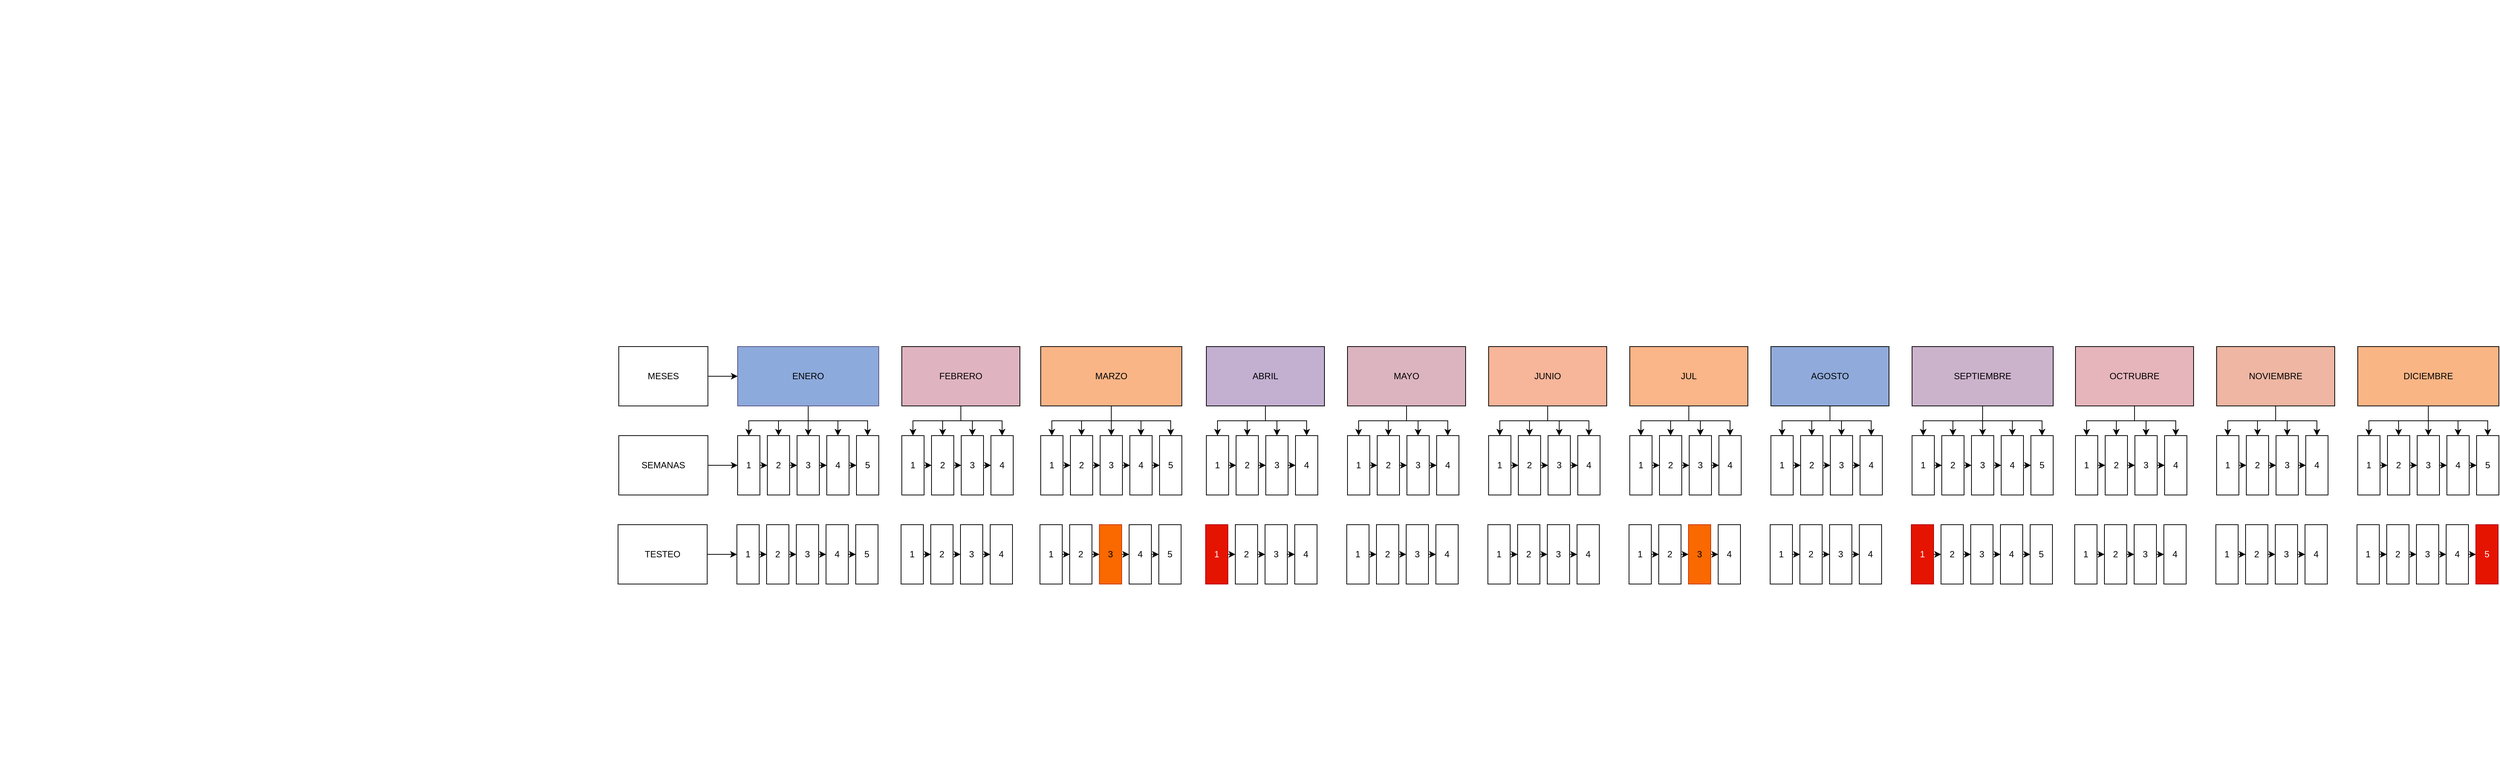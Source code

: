 <mxfile version="16.6.7" type="github">
  <diagram id="v5hP3LnzkyjKXNR7ILOM" name="Page-1">
    <mxGraphModel dx="3303" dy="2689" grid="1" gridSize="1" guides="1" tooltips="1" connect="1" arrows="1" fold="1" page="1" pageScale="1" pageWidth="827" pageHeight="1169" math="0" shadow="0">
      <root>
        <mxCell id="0" />
        <mxCell id="1" parent="0" />
        <mxCell id="fFUsiUg8K44ykZOcUOI2-35" style="edgeStyle=orthogonalEdgeStyle;rounded=0;orthogonalLoop=1;jettySize=auto;html=1;" edge="1" parent="1" source="fFUsiUg8K44ykZOcUOI2-7" target="fFUsiUg8K44ykZOcUOI2-24">
          <mxGeometry relative="1" as="geometry" />
        </mxCell>
        <mxCell id="fFUsiUg8K44ykZOcUOI2-36" style="edgeStyle=orthogonalEdgeStyle;rounded=0;orthogonalLoop=1;jettySize=auto;html=1;entryX=0.5;entryY=0;entryDx=0;entryDy=0;" edge="1" parent="1" source="fFUsiUg8K44ykZOcUOI2-7" target="fFUsiUg8K44ykZOcUOI2-26">
          <mxGeometry relative="1" as="geometry" />
        </mxCell>
        <mxCell id="fFUsiUg8K44ykZOcUOI2-37" style="edgeStyle=orthogonalEdgeStyle;rounded=0;orthogonalLoop=1;jettySize=auto;html=1;" edge="1" parent="1" source="fFUsiUg8K44ykZOcUOI2-7" target="fFUsiUg8K44ykZOcUOI2-28">
          <mxGeometry relative="1" as="geometry" />
        </mxCell>
        <mxCell id="fFUsiUg8K44ykZOcUOI2-38" style="edgeStyle=orthogonalEdgeStyle;rounded=0;orthogonalLoop=1;jettySize=auto;html=1;entryX=0.5;entryY=0;entryDx=0;entryDy=0;" edge="1" parent="1" source="fFUsiUg8K44ykZOcUOI2-7" target="fFUsiUg8K44ykZOcUOI2-30">
          <mxGeometry relative="1" as="geometry" />
        </mxCell>
        <mxCell id="fFUsiUg8K44ykZOcUOI2-39" style="edgeStyle=orthogonalEdgeStyle;rounded=0;orthogonalLoop=1;jettySize=auto;html=1;entryX=0.5;entryY=0;entryDx=0;entryDy=0;" edge="1" parent="1" source="fFUsiUg8K44ykZOcUOI2-7" target="fFUsiUg8K44ykZOcUOI2-32">
          <mxGeometry relative="1" as="geometry" />
        </mxCell>
        <mxCell id="fFUsiUg8K44ykZOcUOI2-7" value="ENERO" style="rounded=0;whiteSpace=wrap;html=1;fillColor=#8daadc;strokeColor=#56517e;" vertex="1" parent="1">
          <mxGeometry x="400" y="80" width="190" height="80" as="geometry" />
        </mxCell>
        <mxCell id="fFUsiUg8K44ykZOcUOI2-21" style="edgeStyle=orthogonalEdgeStyle;rounded=0;orthogonalLoop=1;jettySize=auto;html=1;" edge="1" parent="1" source="fFUsiUg8K44ykZOcUOI2-20" target="fFUsiUg8K44ykZOcUOI2-7">
          <mxGeometry relative="1" as="geometry" />
        </mxCell>
        <mxCell id="fFUsiUg8K44ykZOcUOI2-20" value="MESES" style="rounded=0;whiteSpace=wrap;html=1;" vertex="1" parent="1">
          <mxGeometry x="240" y="80" width="120" height="80" as="geometry" />
        </mxCell>
        <mxCell id="fFUsiUg8K44ykZOcUOI2-25" value="" style="edgeStyle=orthogonalEdgeStyle;rounded=0;orthogonalLoop=1;jettySize=auto;html=1;" edge="1" parent="1" source="fFUsiUg8K44ykZOcUOI2-22" target="fFUsiUg8K44ykZOcUOI2-24">
          <mxGeometry relative="1" as="geometry" />
        </mxCell>
        <mxCell id="fFUsiUg8K44ykZOcUOI2-22" value="SEMANAS&lt;br&gt;" style="rounded=0;whiteSpace=wrap;html=1;" vertex="1" parent="1">
          <mxGeometry x="240" y="200" width="120" height="80" as="geometry" />
        </mxCell>
        <mxCell id="fFUsiUg8K44ykZOcUOI2-27" value="" style="edgeStyle=orthogonalEdgeStyle;rounded=0;orthogonalLoop=1;jettySize=auto;html=1;" edge="1" parent="1" source="fFUsiUg8K44ykZOcUOI2-24" target="fFUsiUg8K44ykZOcUOI2-26">
          <mxGeometry relative="1" as="geometry" />
        </mxCell>
        <mxCell id="fFUsiUg8K44ykZOcUOI2-24" value="1" style="rounded=0;whiteSpace=wrap;html=1;" vertex="1" parent="1">
          <mxGeometry x="400" y="200" width="30" height="80" as="geometry" />
        </mxCell>
        <mxCell id="fFUsiUg8K44ykZOcUOI2-29" value="" style="edgeStyle=orthogonalEdgeStyle;rounded=0;orthogonalLoop=1;jettySize=auto;html=1;" edge="1" parent="1" source="fFUsiUg8K44ykZOcUOI2-26" target="fFUsiUg8K44ykZOcUOI2-28">
          <mxGeometry relative="1" as="geometry" />
        </mxCell>
        <mxCell id="fFUsiUg8K44ykZOcUOI2-26" value="2" style="rounded=0;whiteSpace=wrap;html=1;" vertex="1" parent="1">
          <mxGeometry x="440" y="200" width="30" height="80" as="geometry" />
        </mxCell>
        <mxCell id="fFUsiUg8K44ykZOcUOI2-31" value="" style="edgeStyle=orthogonalEdgeStyle;rounded=0;orthogonalLoop=1;jettySize=auto;html=1;" edge="1" parent="1" source="fFUsiUg8K44ykZOcUOI2-28" target="fFUsiUg8K44ykZOcUOI2-30">
          <mxGeometry relative="1" as="geometry" />
        </mxCell>
        <mxCell id="fFUsiUg8K44ykZOcUOI2-28" value="3" style="rounded=0;whiteSpace=wrap;html=1;" vertex="1" parent="1">
          <mxGeometry x="480" y="200" width="30" height="80" as="geometry" />
        </mxCell>
        <mxCell id="fFUsiUg8K44ykZOcUOI2-33" value="" style="edgeStyle=orthogonalEdgeStyle;rounded=0;orthogonalLoop=1;jettySize=auto;html=1;" edge="1" parent="1" source="fFUsiUg8K44ykZOcUOI2-30" target="fFUsiUg8K44ykZOcUOI2-32">
          <mxGeometry relative="1" as="geometry" />
        </mxCell>
        <mxCell id="fFUsiUg8K44ykZOcUOI2-30" value="4" style="rounded=0;whiteSpace=wrap;html=1;" vertex="1" parent="1">
          <mxGeometry x="520" y="200" width="30" height="80" as="geometry" />
        </mxCell>
        <mxCell id="fFUsiUg8K44ykZOcUOI2-32" value="5" style="rounded=0;whiteSpace=wrap;html=1;" vertex="1" parent="1">
          <mxGeometry x="560" y="200" width="30" height="80" as="geometry" />
        </mxCell>
        <mxCell id="fFUsiUg8K44ykZOcUOI2-51" value="" style="edgeStyle=orthogonalEdgeStyle;rounded=0;orthogonalLoop=1;jettySize=auto;html=1;" edge="1" parent="1" source="fFUsiUg8K44ykZOcUOI2-52" target="fFUsiUg8K44ykZOcUOI2-54">
          <mxGeometry relative="1" as="geometry" />
        </mxCell>
        <mxCell id="fFUsiUg8K44ykZOcUOI2-52" value="TESTEO" style="rounded=0;whiteSpace=wrap;html=1;" vertex="1" parent="1">
          <mxGeometry x="239" y="320" width="120" height="80" as="geometry" />
        </mxCell>
        <mxCell id="fFUsiUg8K44ykZOcUOI2-53" value="" style="edgeStyle=orthogonalEdgeStyle;rounded=0;orthogonalLoop=1;jettySize=auto;html=1;" edge="1" parent="1" source="fFUsiUg8K44ykZOcUOI2-54" target="fFUsiUg8K44ykZOcUOI2-56">
          <mxGeometry relative="1" as="geometry" />
        </mxCell>
        <mxCell id="fFUsiUg8K44ykZOcUOI2-54" value="1" style="rounded=0;whiteSpace=wrap;html=1;" vertex="1" parent="1">
          <mxGeometry x="399" y="320" width="30" height="80" as="geometry" />
        </mxCell>
        <mxCell id="fFUsiUg8K44ykZOcUOI2-55" value="" style="edgeStyle=orthogonalEdgeStyle;rounded=0;orthogonalLoop=1;jettySize=auto;html=1;" edge="1" parent="1" source="fFUsiUg8K44ykZOcUOI2-56" target="fFUsiUg8K44ykZOcUOI2-58">
          <mxGeometry relative="1" as="geometry" />
        </mxCell>
        <mxCell id="fFUsiUg8K44ykZOcUOI2-56" value="2" style="rounded=0;whiteSpace=wrap;html=1;" vertex="1" parent="1">
          <mxGeometry x="439" y="320" width="30" height="80" as="geometry" />
        </mxCell>
        <mxCell id="fFUsiUg8K44ykZOcUOI2-57" value="" style="edgeStyle=orthogonalEdgeStyle;rounded=0;orthogonalLoop=1;jettySize=auto;html=1;" edge="1" parent="1" source="fFUsiUg8K44ykZOcUOI2-58" target="fFUsiUg8K44ykZOcUOI2-60">
          <mxGeometry relative="1" as="geometry" />
        </mxCell>
        <mxCell id="fFUsiUg8K44ykZOcUOI2-58" value="3" style="rounded=0;whiteSpace=wrap;html=1;" vertex="1" parent="1">
          <mxGeometry x="479" y="320" width="30" height="80" as="geometry" />
        </mxCell>
        <mxCell id="fFUsiUg8K44ykZOcUOI2-59" value="" style="edgeStyle=orthogonalEdgeStyle;rounded=0;orthogonalLoop=1;jettySize=auto;html=1;" edge="1" parent="1" source="fFUsiUg8K44ykZOcUOI2-60" target="fFUsiUg8K44ykZOcUOI2-61">
          <mxGeometry relative="1" as="geometry" />
        </mxCell>
        <mxCell id="fFUsiUg8K44ykZOcUOI2-60" value="4" style="rounded=0;whiteSpace=wrap;html=1;" vertex="1" parent="1">
          <mxGeometry x="519" y="320" width="30" height="80" as="geometry" />
        </mxCell>
        <mxCell id="fFUsiUg8K44ykZOcUOI2-61" value="5" style="rounded=0;whiteSpace=wrap;html=1;" vertex="1" parent="1">
          <mxGeometry x="559" y="320" width="30" height="80" as="geometry" />
        </mxCell>
        <mxCell id="fFUsiUg8K44ykZOcUOI2-68" style="edgeStyle=orthogonalEdgeStyle;rounded=0;orthogonalLoop=1;jettySize=auto;html=1;" edge="1" parent="1" source="fFUsiUg8K44ykZOcUOI2-73" target="fFUsiUg8K44ykZOcUOI2-75">
          <mxGeometry relative="1" as="geometry" />
        </mxCell>
        <mxCell id="fFUsiUg8K44ykZOcUOI2-69" style="edgeStyle=orthogonalEdgeStyle;rounded=0;orthogonalLoop=1;jettySize=auto;html=1;entryX=0.5;entryY=0;entryDx=0;entryDy=0;" edge="1" parent="1" source="fFUsiUg8K44ykZOcUOI2-73" target="fFUsiUg8K44ykZOcUOI2-77">
          <mxGeometry relative="1" as="geometry" />
        </mxCell>
        <mxCell id="fFUsiUg8K44ykZOcUOI2-70" style="edgeStyle=orthogonalEdgeStyle;rounded=0;orthogonalLoop=1;jettySize=auto;html=1;" edge="1" parent="1" source="fFUsiUg8K44ykZOcUOI2-73" target="fFUsiUg8K44ykZOcUOI2-79">
          <mxGeometry relative="1" as="geometry" />
        </mxCell>
        <mxCell id="fFUsiUg8K44ykZOcUOI2-71" style="edgeStyle=orthogonalEdgeStyle;rounded=0;orthogonalLoop=1;jettySize=auto;html=1;entryX=0.5;entryY=0;entryDx=0;entryDy=0;" edge="1" parent="1" source="fFUsiUg8K44ykZOcUOI2-73" target="fFUsiUg8K44ykZOcUOI2-81">
          <mxGeometry relative="1" as="geometry" />
        </mxCell>
        <mxCell id="fFUsiUg8K44ykZOcUOI2-73" value="FEBRERO&lt;br&gt;" style="rounded=0;whiteSpace=wrap;html=1;fillColor=#dfb3c0;" vertex="1" parent="1">
          <mxGeometry x="621" y="80" width="159" height="80" as="geometry" />
        </mxCell>
        <mxCell id="fFUsiUg8K44ykZOcUOI2-74" value="" style="edgeStyle=orthogonalEdgeStyle;rounded=0;orthogonalLoop=1;jettySize=auto;html=1;" edge="1" parent="1" source="fFUsiUg8K44ykZOcUOI2-75" target="fFUsiUg8K44ykZOcUOI2-77">
          <mxGeometry relative="1" as="geometry" />
        </mxCell>
        <mxCell id="fFUsiUg8K44ykZOcUOI2-75" value="1" style="rounded=0;whiteSpace=wrap;html=1;" vertex="1" parent="1">
          <mxGeometry x="621" y="200" width="30" height="80" as="geometry" />
        </mxCell>
        <mxCell id="fFUsiUg8K44ykZOcUOI2-76" value="" style="edgeStyle=orthogonalEdgeStyle;rounded=0;orthogonalLoop=1;jettySize=auto;html=1;" edge="1" parent="1" source="fFUsiUg8K44ykZOcUOI2-77" target="fFUsiUg8K44ykZOcUOI2-79">
          <mxGeometry relative="1" as="geometry" />
        </mxCell>
        <mxCell id="fFUsiUg8K44ykZOcUOI2-77" value="2" style="rounded=0;whiteSpace=wrap;html=1;" vertex="1" parent="1">
          <mxGeometry x="661" y="200" width="30" height="80" as="geometry" />
        </mxCell>
        <mxCell id="fFUsiUg8K44ykZOcUOI2-78" value="" style="edgeStyle=orthogonalEdgeStyle;rounded=0;orthogonalLoop=1;jettySize=auto;html=1;" edge="1" parent="1" source="fFUsiUg8K44ykZOcUOI2-79" target="fFUsiUg8K44ykZOcUOI2-81">
          <mxGeometry relative="1" as="geometry" />
        </mxCell>
        <mxCell id="fFUsiUg8K44ykZOcUOI2-79" value="3" style="rounded=0;whiteSpace=wrap;html=1;" vertex="1" parent="1">
          <mxGeometry x="701" y="200" width="30" height="80" as="geometry" />
        </mxCell>
        <mxCell id="fFUsiUg8K44ykZOcUOI2-81" value="4" style="rounded=0;whiteSpace=wrap;html=1;" vertex="1" parent="1">
          <mxGeometry x="741" y="200" width="30" height="80" as="geometry" />
        </mxCell>
        <mxCell id="fFUsiUg8K44ykZOcUOI2-83" value="" style="edgeStyle=orthogonalEdgeStyle;rounded=0;orthogonalLoop=1;jettySize=auto;html=1;" edge="1" parent="1" source="fFUsiUg8K44ykZOcUOI2-84" target="fFUsiUg8K44ykZOcUOI2-86">
          <mxGeometry relative="1" as="geometry" />
        </mxCell>
        <mxCell id="fFUsiUg8K44ykZOcUOI2-84" value="1" style="rounded=0;whiteSpace=wrap;html=1;" vertex="1" parent="1">
          <mxGeometry x="620" y="320" width="30" height="80" as="geometry" />
        </mxCell>
        <mxCell id="fFUsiUg8K44ykZOcUOI2-85" value="" style="edgeStyle=orthogonalEdgeStyle;rounded=0;orthogonalLoop=1;jettySize=auto;html=1;" edge="1" parent="1" source="fFUsiUg8K44ykZOcUOI2-86" target="fFUsiUg8K44ykZOcUOI2-88">
          <mxGeometry relative="1" as="geometry" />
        </mxCell>
        <mxCell id="fFUsiUg8K44ykZOcUOI2-86" value="2" style="rounded=0;whiteSpace=wrap;html=1;" vertex="1" parent="1">
          <mxGeometry x="660" y="320" width="30" height="80" as="geometry" />
        </mxCell>
        <mxCell id="fFUsiUg8K44ykZOcUOI2-87" value="" style="edgeStyle=orthogonalEdgeStyle;rounded=0;orthogonalLoop=1;jettySize=auto;html=1;" edge="1" parent="1" source="fFUsiUg8K44ykZOcUOI2-88" target="fFUsiUg8K44ykZOcUOI2-90">
          <mxGeometry relative="1" as="geometry" />
        </mxCell>
        <mxCell id="fFUsiUg8K44ykZOcUOI2-88" value="3" style="rounded=0;whiteSpace=wrap;html=1;" vertex="1" parent="1">
          <mxGeometry x="700" y="320" width="30" height="80" as="geometry" />
        </mxCell>
        <mxCell id="fFUsiUg8K44ykZOcUOI2-90" value="4" style="rounded=0;whiteSpace=wrap;html=1;" vertex="1" parent="1">
          <mxGeometry x="740" y="320" width="30" height="80" as="geometry" />
        </mxCell>
        <mxCell id="fFUsiUg8K44ykZOcUOI2-113" style="edgeStyle=orthogonalEdgeStyle;rounded=0;orthogonalLoop=1;jettySize=auto;html=1;" edge="1" parent="1" source="fFUsiUg8K44ykZOcUOI2-118" target="fFUsiUg8K44ykZOcUOI2-120">
          <mxGeometry relative="1" as="geometry" />
        </mxCell>
        <mxCell id="fFUsiUg8K44ykZOcUOI2-114" style="edgeStyle=orthogonalEdgeStyle;rounded=0;orthogonalLoop=1;jettySize=auto;html=1;entryX=0.5;entryY=0;entryDx=0;entryDy=0;" edge="1" parent="1" source="fFUsiUg8K44ykZOcUOI2-118" target="fFUsiUg8K44ykZOcUOI2-122">
          <mxGeometry relative="1" as="geometry" />
        </mxCell>
        <mxCell id="fFUsiUg8K44ykZOcUOI2-115" style="edgeStyle=orthogonalEdgeStyle;rounded=0;orthogonalLoop=1;jettySize=auto;html=1;" edge="1" parent="1" source="fFUsiUg8K44ykZOcUOI2-118" target="fFUsiUg8K44ykZOcUOI2-124">
          <mxGeometry relative="1" as="geometry" />
        </mxCell>
        <mxCell id="fFUsiUg8K44ykZOcUOI2-116" style="edgeStyle=orthogonalEdgeStyle;rounded=0;orthogonalLoop=1;jettySize=auto;html=1;entryX=0.5;entryY=0;entryDx=0;entryDy=0;" edge="1" parent="1" source="fFUsiUg8K44ykZOcUOI2-118" target="fFUsiUg8K44ykZOcUOI2-126">
          <mxGeometry relative="1" as="geometry" />
        </mxCell>
        <mxCell id="fFUsiUg8K44ykZOcUOI2-117" style="edgeStyle=orthogonalEdgeStyle;rounded=0;orthogonalLoop=1;jettySize=auto;html=1;entryX=0.5;entryY=0;entryDx=0;entryDy=0;" edge="1" parent="1" source="fFUsiUg8K44ykZOcUOI2-118" target="fFUsiUg8K44ykZOcUOI2-127">
          <mxGeometry relative="1" as="geometry" />
        </mxCell>
        <mxCell id="fFUsiUg8K44ykZOcUOI2-118" value="MARZO" style="rounded=0;whiteSpace=wrap;html=1;fillColor=#fab587;" vertex="1" parent="1">
          <mxGeometry x="808" y="80" width="190" height="80" as="geometry" />
        </mxCell>
        <mxCell id="fFUsiUg8K44ykZOcUOI2-119" value="" style="edgeStyle=orthogonalEdgeStyle;rounded=0;orthogonalLoop=1;jettySize=auto;html=1;" edge="1" parent="1" source="fFUsiUg8K44ykZOcUOI2-120" target="fFUsiUg8K44ykZOcUOI2-122">
          <mxGeometry relative="1" as="geometry" />
        </mxCell>
        <mxCell id="fFUsiUg8K44ykZOcUOI2-120" value="1" style="rounded=0;whiteSpace=wrap;html=1;" vertex="1" parent="1">
          <mxGeometry x="808" y="200" width="30" height="80" as="geometry" />
        </mxCell>
        <mxCell id="fFUsiUg8K44ykZOcUOI2-121" value="" style="edgeStyle=orthogonalEdgeStyle;rounded=0;orthogonalLoop=1;jettySize=auto;html=1;" edge="1" parent="1" source="fFUsiUg8K44ykZOcUOI2-122" target="fFUsiUg8K44ykZOcUOI2-124">
          <mxGeometry relative="1" as="geometry" />
        </mxCell>
        <mxCell id="fFUsiUg8K44ykZOcUOI2-122" value="2" style="rounded=0;whiteSpace=wrap;html=1;" vertex="1" parent="1">
          <mxGeometry x="848" y="200" width="30" height="80" as="geometry" />
        </mxCell>
        <mxCell id="fFUsiUg8K44ykZOcUOI2-123" value="" style="edgeStyle=orthogonalEdgeStyle;rounded=0;orthogonalLoop=1;jettySize=auto;html=1;" edge="1" parent="1" source="fFUsiUg8K44ykZOcUOI2-124" target="fFUsiUg8K44ykZOcUOI2-126">
          <mxGeometry relative="1" as="geometry" />
        </mxCell>
        <mxCell id="fFUsiUg8K44ykZOcUOI2-124" value="3" style="rounded=0;whiteSpace=wrap;html=1;" vertex="1" parent="1">
          <mxGeometry x="888" y="200" width="30" height="80" as="geometry" />
        </mxCell>
        <mxCell id="fFUsiUg8K44ykZOcUOI2-125" value="" style="edgeStyle=orthogonalEdgeStyle;rounded=0;orthogonalLoop=1;jettySize=auto;html=1;" edge="1" parent="1" source="fFUsiUg8K44ykZOcUOI2-126" target="fFUsiUg8K44ykZOcUOI2-127">
          <mxGeometry relative="1" as="geometry" />
        </mxCell>
        <mxCell id="fFUsiUg8K44ykZOcUOI2-126" value="4" style="rounded=0;whiteSpace=wrap;html=1;" vertex="1" parent="1">
          <mxGeometry x="928" y="200" width="30" height="80" as="geometry" />
        </mxCell>
        <mxCell id="fFUsiUg8K44ykZOcUOI2-127" value="5" style="rounded=0;whiteSpace=wrap;html=1;" vertex="1" parent="1">
          <mxGeometry x="968" y="200" width="30" height="80" as="geometry" />
        </mxCell>
        <mxCell id="fFUsiUg8K44ykZOcUOI2-128" value="" style="edgeStyle=orthogonalEdgeStyle;rounded=0;orthogonalLoop=1;jettySize=auto;html=1;" edge="1" parent="1" source="fFUsiUg8K44ykZOcUOI2-129" target="fFUsiUg8K44ykZOcUOI2-131">
          <mxGeometry relative="1" as="geometry" />
        </mxCell>
        <mxCell id="fFUsiUg8K44ykZOcUOI2-129" value="1" style="rounded=0;whiteSpace=wrap;html=1;" vertex="1" parent="1">
          <mxGeometry x="807" y="320" width="30" height="80" as="geometry" />
        </mxCell>
        <mxCell id="fFUsiUg8K44ykZOcUOI2-130" value="" style="edgeStyle=orthogonalEdgeStyle;rounded=0;orthogonalLoop=1;jettySize=auto;html=1;" edge="1" parent="1" source="fFUsiUg8K44ykZOcUOI2-131" target="fFUsiUg8K44ykZOcUOI2-133">
          <mxGeometry relative="1" as="geometry" />
        </mxCell>
        <mxCell id="fFUsiUg8K44ykZOcUOI2-131" value="2" style="rounded=0;whiteSpace=wrap;html=1;" vertex="1" parent="1">
          <mxGeometry x="847" y="320" width="30" height="80" as="geometry" />
        </mxCell>
        <mxCell id="fFUsiUg8K44ykZOcUOI2-132" value="" style="edgeStyle=orthogonalEdgeStyle;rounded=0;orthogonalLoop=1;jettySize=auto;html=1;" edge="1" parent="1" source="fFUsiUg8K44ykZOcUOI2-133" target="fFUsiUg8K44ykZOcUOI2-135">
          <mxGeometry relative="1" as="geometry" />
        </mxCell>
        <mxCell id="fFUsiUg8K44ykZOcUOI2-133" value="3" style="rounded=0;whiteSpace=wrap;html=1;fillColor=#fa6800;strokeColor=#C73500;fontColor=#000000;" vertex="1" parent="1">
          <mxGeometry x="887" y="320" width="30" height="80" as="geometry" />
        </mxCell>
        <mxCell id="fFUsiUg8K44ykZOcUOI2-134" value="" style="edgeStyle=orthogonalEdgeStyle;rounded=0;orthogonalLoop=1;jettySize=auto;html=1;" edge="1" parent="1" source="fFUsiUg8K44ykZOcUOI2-135" target="fFUsiUg8K44ykZOcUOI2-136">
          <mxGeometry relative="1" as="geometry" />
        </mxCell>
        <mxCell id="fFUsiUg8K44ykZOcUOI2-135" value="4" style="rounded=0;whiteSpace=wrap;html=1;" vertex="1" parent="1">
          <mxGeometry x="927" y="320" width="30" height="80" as="geometry" />
        </mxCell>
        <mxCell id="fFUsiUg8K44ykZOcUOI2-136" value="5" style="rounded=0;whiteSpace=wrap;html=1;" vertex="1" parent="1">
          <mxGeometry x="967" y="320" width="30" height="80" as="geometry" />
        </mxCell>
        <mxCell id="fFUsiUg8K44ykZOcUOI2-138" style="edgeStyle=orthogonalEdgeStyle;rounded=0;orthogonalLoop=1;jettySize=auto;html=1;" edge="1" parent="1" source="fFUsiUg8K44ykZOcUOI2-142" target="fFUsiUg8K44ykZOcUOI2-144">
          <mxGeometry relative="1" as="geometry" />
        </mxCell>
        <mxCell id="fFUsiUg8K44ykZOcUOI2-139" style="edgeStyle=orthogonalEdgeStyle;rounded=0;orthogonalLoop=1;jettySize=auto;html=1;entryX=0.5;entryY=0;entryDx=0;entryDy=0;" edge="1" parent="1" source="fFUsiUg8K44ykZOcUOI2-142" target="fFUsiUg8K44ykZOcUOI2-146">
          <mxGeometry relative="1" as="geometry" />
        </mxCell>
        <mxCell id="fFUsiUg8K44ykZOcUOI2-140" style="edgeStyle=orthogonalEdgeStyle;rounded=0;orthogonalLoop=1;jettySize=auto;html=1;" edge="1" parent="1" source="fFUsiUg8K44ykZOcUOI2-142" target="fFUsiUg8K44ykZOcUOI2-148">
          <mxGeometry relative="1" as="geometry" />
        </mxCell>
        <mxCell id="fFUsiUg8K44ykZOcUOI2-141" style="edgeStyle=orthogonalEdgeStyle;rounded=0;orthogonalLoop=1;jettySize=auto;html=1;entryX=0.5;entryY=0;entryDx=0;entryDy=0;" edge="1" parent="1" source="fFUsiUg8K44ykZOcUOI2-142" target="fFUsiUg8K44ykZOcUOI2-149">
          <mxGeometry relative="1" as="geometry" />
        </mxCell>
        <mxCell id="fFUsiUg8K44ykZOcUOI2-142" value="ABRIL" style="rounded=0;whiteSpace=wrap;html=1;fillColor=#c3b0d1;" vertex="1" parent="1">
          <mxGeometry x="1031" y="80" width="159" height="80" as="geometry" />
        </mxCell>
        <mxCell id="fFUsiUg8K44ykZOcUOI2-143" value="" style="edgeStyle=orthogonalEdgeStyle;rounded=0;orthogonalLoop=1;jettySize=auto;html=1;" edge="1" parent="1" source="fFUsiUg8K44ykZOcUOI2-144" target="fFUsiUg8K44ykZOcUOI2-146">
          <mxGeometry relative="1" as="geometry" />
        </mxCell>
        <mxCell id="fFUsiUg8K44ykZOcUOI2-144" value="1" style="rounded=0;whiteSpace=wrap;html=1;" vertex="1" parent="1">
          <mxGeometry x="1031" y="200" width="30" height="80" as="geometry" />
        </mxCell>
        <mxCell id="fFUsiUg8K44ykZOcUOI2-145" value="" style="edgeStyle=orthogonalEdgeStyle;rounded=0;orthogonalLoop=1;jettySize=auto;html=1;" edge="1" parent="1" source="fFUsiUg8K44ykZOcUOI2-146" target="fFUsiUg8K44ykZOcUOI2-148">
          <mxGeometry relative="1" as="geometry" />
        </mxCell>
        <mxCell id="fFUsiUg8K44ykZOcUOI2-146" value="2" style="rounded=0;whiteSpace=wrap;html=1;" vertex="1" parent="1">
          <mxGeometry x="1071" y="200" width="30" height="80" as="geometry" />
        </mxCell>
        <mxCell id="fFUsiUg8K44ykZOcUOI2-147" value="" style="edgeStyle=orthogonalEdgeStyle;rounded=0;orthogonalLoop=1;jettySize=auto;html=1;" edge="1" parent="1" source="fFUsiUg8K44ykZOcUOI2-148" target="fFUsiUg8K44ykZOcUOI2-149">
          <mxGeometry relative="1" as="geometry" />
        </mxCell>
        <mxCell id="fFUsiUg8K44ykZOcUOI2-148" value="3" style="rounded=0;whiteSpace=wrap;html=1;" vertex="1" parent="1">
          <mxGeometry x="1111" y="200" width="30" height="80" as="geometry" />
        </mxCell>
        <mxCell id="fFUsiUg8K44ykZOcUOI2-149" value="4" style="rounded=0;whiteSpace=wrap;html=1;" vertex="1" parent="1">
          <mxGeometry x="1151" y="200" width="30" height="80" as="geometry" />
        </mxCell>
        <mxCell id="fFUsiUg8K44ykZOcUOI2-150" value="" style="edgeStyle=orthogonalEdgeStyle;rounded=0;orthogonalLoop=1;jettySize=auto;html=1;" edge="1" parent="1" source="fFUsiUg8K44ykZOcUOI2-151" target="fFUsiUg8K44ykZOcUOI2-153">
          <mxGeometry relative="1" as="geometry" />
        </mxCell>
        <mxCell id="fFUsiUg8K44ykZOcUOI2-151" value="1" style="rounded=0;whiteSpace=wrap;html=1;fillColor=#e51400;strokeColor=#B20000;fontColor=#ffffff;" vertex="1" parent="1">
          <mxGeometry x="1030" y="320" width="30" height="80" as="geometry" />
        </mxCell>
        <mxCell id="fFUsiUg8K44ykZOcUOI2-152" value="" style="edgeStyle=orthogonalEdgeStyle;rounded=0;orthogonalLoop=1;jettySize=auto;html=1;" edge="1" parent="1" source="fFUsiUg8K44ykZOcUOI2-153" target="fFUsiUg8K44ykZOcUOI2-155">
          <mxGeometry relative="1" as="geometry" />
        </mxCell>
        <mxCell id="fFUsiUg8K44ykZOcUOI2-153" value="2" style="rounded=0;whiteSpace=wrap;html=1;" vertex="1" parent="1">
          <mxGeometry x="1070" y="320" width="30" height="80" as="geometry" />
        </mxCell>
        <mxCell id="fFUsiUg8K44ykZOcUOI2-154" value="" style="edgeStyle=orthogonalEdgeStyle;rounded=0;orthogonalLoop=1;jettySize=auto;html=1;" edge="1" parent="1" source="fFUsiUg8K44ykZOcUOI2-155" target="fFUsiUg8K44ykZOcUOI2-156">
          <mxGeometry relative="1" as="geometry" />
        </mxCell>
        <mxCell id="fFUsiUg8K44ykZOcUOI2-155" value="3" style="rounded=0;whiteSpace=wrap;html=1;" vertex="1" parent="1">
          <mxGeometry x="1110" y="320" width="30" height="80" as="geometry" />
        </mxCell>
        <mxCell id="fFUsiUg8K44ykZOcUOI2-156" value="4" style="rounded=0;whiteSpace=wrap;html=1;" vertex="1" parent="1">
          <mxGeometry x="1150" y="320" width="30" height="80" as="geometry" />
        </mxCell>
        <mxCell id="fFUsiUg8K44ykZOcUOI2-158" style="edgeStyle=orthogonalEdgeStyle;rounded=0;orthogonalLoop=1;jettySize=auto;html=1;" edge="1" parent="1" source="fFUsiUg8K44ykZOcUOI2-162" target="fFUsiUg8K44ykZOcUOI2-164">
          <mxGeometry relative="1" as="geometry" />
        </mxCell>
        <mxCell id="fFUsiUg8K44ykZOcUOI2-159" style="edgeStyle=orthogonalEdgeStyle;rounded=0;orthogonalLoop=1;jettySize=auto;html=1;entryX=0.5;entryY=0;entryDx=0;entryDy=0;" edge="1" parent="1" source="fFUsiUg8K44ykZOcUOI2-162" target="fFUsiUg8K44ykZOcUOI2-166">
          <mxGeometry relative="1" as="geometry" />
        </mxCell>
        <mxCell id="fFUsiUg8K44ykZOcUOI2-160" style="edgeStyle=orthogonalEdgeStyle;rounded=0;orthogonalLoop=1;jettySize=auto;html=1;" edge="1" parent="1" source="fFUsiUg8K44ykZOcUOI2-162" target="fFUsiUg8K44ykZOcUOI2-168">
          <mxGeometry relative="1" as="geometry" />
        </mxCell>
        <mxCell id="fFUsiUg8K44ykZOcUOI2-161" style="edgeStyle=orthogonalEdgeStyle;rounded=0;orthogonalLoop=1;jettySize=auto;html=1;entryX=0.5;entryY=0;entryDx=0;entryDy=0;" edge="1" parent="1" source="fFUsiUg8K44ykZOcUOI2-162" target="fFUsiUg8K44ykZOcUOI2-169">
          <mxGeometry relative="1" as="geometry" />
        </mxCell>
        <mxCell id="fFUsiUg8K44ykZOcUOI2-162" value="MAYO" style="rounded=0;whiteSpace=wrap;html=1;fillColor=#dcb4c0;" vertex="1" parent="1">
          <mxGeometry x="1221" y="80" width="159" height="80" as="geometry" />
        </mxCell>
        <mxCell id="fFUsiUg8K44ykZOcUOI2-163" value="" style="edgeStyle=orthogonalEdgeStyle;rounded=0;orthogonalLoop=1;jettySize=auto;html=1;" edge="1" parent="1" source="fFUsiUg8K44ykZOcUOI2-164" target="fFUsiUg8K44ykZOcUOI2-166">
          <mxGeometry relative="1" as="geometry" />
        </mxCell>
        <mxCell id="fFUsiUg8K44ykZOcUOI2-164" value="1" style="rounded=0;whiteSpace=wrap;html=1;" vertex="1" parent="1">
          <mxGeometry x="1221" y="200" width="30" height="80" as="geometry" />
        </mxCell>
        <mxCell id="fFUsiUg8K44ykZOcUOI2-165" value="" style="edgeStyle=orthogonalEdgeStyle;rounded=0;orthogonalLoop=1;jettySize=auto;html=1;" edge="1" parent="1" source="fFUsiUg8K44ykZOcUOI2-166" target="fFUsiUg8K44ykZOcUOI2-168">
          <mxGeometry relative="1" as="geometry" />
        </mxCell>
        <mxCell id="fFUsiUg8K44ykZOcUOI2-166" value="2" style="rounded=0;whiteSpace=wrap;html=1;" vertex="1" parent="1">
          <mxGeometry x="1261" y="200" width="30" height="80" as="geometry" />
        </mxCell>
        <mxCell id="fFUsiUg8K44ykZOcUOI2-167" value="" style="edgeStyle=orthogonalEdgeStyle;rounded=0;orthogonalLoop=1;jettySize=auto;html=1;" edge="1" parent="1" source="fFUsiUg8K44ykZOcUOI2-168" target="fFUsiUg8K44ykZOcUOI2-169">
          <mxGeometry relative="1" as="geometry" />
        </mxCell>
        <mxCell id="fFUsiUg8K44ykZOcUOI2-168" value="3" style="rounded=0;whiteSpace=wrap;html=1;" vertex="1" parent="1">
          <mxGeometry x="1301" y="200" width="30" height="80" as="geometry" />
        </mxCell>
        <mxCell id="fFUsiUg8K44ykZOcUOI2-169" value="4" style="rounded=0;whiteSpace=wrap;html=1;" vertex="1" parent="1">
          <mxGeometry x="1341" y="200" width="30" height="80" as="geometry" />
        </mxCell>
        <mxCell id="fFUsiUg8K44ykZOcUOI2-170" value="" style="edgeStyle=orthogonalEdgeStyle;rounded=0;orthogonalLoop=1;jettySize=auto;html=1;" edge="1" parent="1" source="fFUsiUg8K44ykZOcUOI2-171" target="fFUsiUg8K44ykZOcUOI2-173">
          <mxGeometry relative="1" as="geometry" />
        </mxCell>
        <mxCell id="fFUsiUg8K44ykZOcUOI2-171" value="1" style="rounded=0;whiteSpace=wrap;html=1;" vertex="1" parent="1">
          <mxGeometry x="1220" y="320" width="30" height="80" as="geometry" />
        </mxCell>
        <mxCell id="fFUsiUg8K44ykZOcUOI2-172" value="" style="edgeStyle=orthogonalEdgeStyle;rounded=0;orthogonalLoop=1;jettySize=auto;html=1;" edge="1" parent="1" source="fFUsiUg8K44ykZOcUOI2-173" target="fFUsiUg8K44ykZOcUOI2-175">
          <mxGeometry relative="1" as="geometry" />
        </mxCell>
        <mxCell id="fFUsiUg8K44ykZOcUOI2-173" value="2" style="rounded=0;whiteSpace=wrap;html=1;" vertex="1" parent="1">
          <mxGeometry x="1260" y="320" width="30" height="80" as="geometry" />
        </mxCell>
        <mxCell id="fFUsiUg8K44ykZOcUOI2-174" value="" style="edgeStyle=orthogonalEdgeStyle;rounded=0;orthogonalLoop=1;jettySize=auto;html=1;" edge="1" parent="1" source="fFUsiUg8K44ykZOcUOI2-175" target="fFUsiUg8K44ykZOcUOI2-176">
          <mxGeometry relative="1" as="geometry" />
        </mxCell>
        <mxCell id="fFUsiUg8K44ykZOcUOI2-175" value="3" style="rounded=0;whiteSpace=wrap;html=1;" vertex="1" parent="1">
          <mxGeometry x="1300" y="320" width="30" height="80" as="geometry" />
        </mxCell>
        <mxCell id="fFUsiUg8K44ykZOcUOI2-176" value="4" style="rounded=0;whiteSpace=wrap;html=1;" vertex="1" parent="1">
          <mxGeometry x="1340" y="320" width="30" height="80" as="geometry" />
        </mxCell>
        <mxCell id="fFUsiUg8K44ykZOcUOI2-178" style="edgeStyle=orthogonalEdgeStyle;rounded=0;orthogonalLoop=1;jettySize=auto;html=1;" edge="1" parent="1" source="fFUsiUg8K44ykZOcUOI2-182" target="fFUsiUg8K44ykZOcUOI2-184">
          <mxGeometry relative="1" as="geometry" />
        </mxCell>
        <mxCell id="fFUsiUg8K44ykZOcUOI2-179" style="edgeStyle=orthogonalEdgeStyle;rounded=0;orthogonalLoop=1;jettySize=auto;html=1;entryX=0.5;entryY=0;entryDx=0;entryDy=0;" edge="1" parent="1" source="fFUsiUg8K44ykZOcUOI2-182" target="fFUsiUg8K44ykZOcUOI2-186">
          <mxGeometry relative="1" as="geometry" />
        </mxCell>
        <mxCell id="fFUsiUg8K44ykZOcUOI2-180" style="edgeStyle=orthogonalEdgeStyle;rounded=0;orthogonalLoop=1;jettySize=auto;html=1;" edge="1" parent="1" source="fFUsiUg8K44ykZOcUOI2-182" target="fFUsiUg8K44ykZOcUOI2-188">
          <mxGeometry relative="1" as="geometry" />
        </mxCell>
        <mxCell id="fFUsiUg8K44ykZOcUOI2-181" style="edgeStyle=orthogonalEdgeStyle;rounded=0;orthogonalLoop=1;jettySize=auto;html=1;entryX=0.5;entryY=0;entryDx=0;entryDy=0;" edge="1" parent="1" source="fFUsiUg8K44ykZOcUOI2-182" target="fFUsiUg8K44ykZOcUOI2-189">
          <mxGeometry relative="1" as="geometry" />
        </mxCell>
        <mxCell id="fFUsiUg8K44ykZOcUOI2-182" value="JUNIO" style="rounded=0;whiteSpace=wrap;html=1;fillColor=#f7b59a;" vertex="1" parent="1">
          <mxGeometry x="1411" y="80" width="159" height="80" as="geometry" />
        </mxCell>
        <mxCell id="fFUsiUg8K44ykZOcUOI2-183" value="" style="edgeStyle=orthogonalEdgeStyle;rounded=0;orthogonalLoop=1;jettySize=auto;html=1;" edge="1" parent="1" source="fFUsiUg8K44ykZOcUOI2-184" target="fFUsiUg8K44ykZOcUOI2-186">
          <mxGeometry relative="1" as="geometry" />
        </mxCell>
        <mxCell id="fFUsiUg8K44ykZOcUOI2-184" value="1" style="rounded=0;whiteSpace=wrap;html=1;" vertex="1" parent="1">
          <mxGeometry x="1411" y="200" width="30" height="80" as="geometry" />
        </mxCell>
        <mxCell id="fFUsiUg8K44ykZOcUOI2-185" value="" style="edgeStyle=orthogonalEdgeStyle;rounded=0;orthogonalLoop=1;jettySize=auto;html=1;" edge="1" parent="1" source="fFUsiUg8K44ykZOcUOI2-186" target="fFUsiUg8K44ykZOcUOI2-188">
          <mxGeometry relative="1" as="geometry" />
        </mxCell>
        <mxCell id="fFUsiUg8K44ykZOcUOI2-186" value="2" style="rounded=0;whiteSpace=wrap;html=1;" vertex="1" parent="1">
          <mxGeometry x="1451" y="200" width="30" height="80" as="geometry" />
        </mxCell>
        <mxCell id="fFUsiUg8K44ykZOcUOI2-187" value="" style="edgeStyle=orthogonalEdgeStyle;rounded=0;orthogonalLoop=1;jettySize=auto;html=1;" edge="1" parent="1" source="fFUsiUg8K44ykZOcUOI2-188" target="fFUsiUg8K44ykZOcUOI2-189">
          <mxGeometry relative="1" as="geometry" />
        </mxCell>
        <mxCell id="fFUsiUg8K44ykZOcUOI2-188" value="3" style="rounded=0;whiteSpace=wrap;html=1;" vertex="1" parent="1">
          <mxGeometry x="1491" y="200" width="30" height="80" as="geometry" />
        </mxCell>
        <mxCell id="fFUsiUg8K44ykZOcUOI2-189" value="4" style="rounded=0;whiteSpace=wrap;html=1;" vertex="1" parent="1">
          <mxGeometry x="1531" y="200" width="30" height="80" as="geometry" />
        </mxCell>
        <mxCell id="fFUsiUg8K44ykZOcUOI2-190" value="" style="edgeStyle=orthogonalEdgeStyle;rounded=0;orthogonalLoop=1;jettySize=auto;html=1;" edge="1" parent="1" source="fFUsiUg8K44ykZOcUOI2-191" target="fFUsiUg8K44ykZOcUOI2-193">
          <mxGeometry relative="1" as="geometry" />
        </mxCell>
        <mxCell id="fFUsiUg8K44ykZOcUOI2-191" value="1" style="rounded=0;whiteSpace=wrap;html=1;" vertex="1" parent="1">
          <mxGeometry x="1410" y="320" width="30" height="80" as="geometry" />
        </mxCell>
        <mxCell id="fFUsiUg8K44ykZOcUOI2-192" value="" style="edgeStyle=orthogonalEdgeStyle;rounded=0;orthogonalLoop=1;jettySize=auto;html=1;" edge="1" parent="1" source="fFUsiUg8K44ykZOcUOI2-193" target="fFUsiUg8K44ykZOcUOI2-195">
          <mxGeometry relative="1" as="geometry" />
        </mxCell>
        <mxCell id="fFUsiUg8K44ykZOcUOI2-193" value="2" style="rounded=0;whiteSpace=wrap;html=1;" vertex="1" parent="1">
          <mxGeometry x="1450" y="320" width="30" height="80" as="geometry" />
        </mxCell>
        <mxCell id="fFUsiUg8K44ykZOcUOI2-194" value="" style="edgeStyle=orthogonalEdgeStyle;rounded=0;orthogonalLoop=1;jettySize=auto;html=1;" edge="1" parent="1" source="fFUsiUg8K44ykZOcUOI2-195" target="fFUsiUg8K44ykZOcUOI2-196">
          <mxGeometry relative="1" as="geometry" />
        </mxCell>
        <mxCell id="fFUsiUg8K44ykZOcUOI2-195" value="3" style="rounded=0;whiteSpace=wrap;html=1;" vertex="1" parent="1">
          <mxGeometry x="1490" y="320" width="30" height="80" as="geometry" />
        </mxCell>
        <mxCell id="fFUsiUg8K44ykZOcUOI2-196" value="4" style="rounded=0;whiteSpace=wrap;html=1;" vertex="1" parent="1">
          <mxGeometry x="1530" y="320" width="30" height="80" as="geometry" />
        </mxCell>
        <mxCell id="fFUsiUg8K44ykZOcUOI2-198" style="edgeStyle=orthogonalEdgeStyle;rounded=0;orthogonalLoop=1;jettySize=auto;html=1;" edge="1" parent="1" source="fFUsiUg8K44ykZOcUOI2-202" target="fFUsiUg8K44ykZOcUOI2-204">
          <mxGeometry relative="1" as="geometry" />
        </mxCell>
        <mxCell id="fFUsiUg8K44ykZOcUOI2-199" style="edgeStyle=orthogonalEdgeStyle;rounded=0;orthogonalLoop=1;jettySize=auto;html=1;entryX=0.5;entryY=0;entryDx=0;entryDy=0;" edge="1" parent="1" source="fFUsiUg8K44ykZOcUOI2-202" target="fFUsiUg8K44ykZOcUOI2-206">
          <mxGeometry relative="1" as="geometry" />
        </mxCell>
        <mxCell id="fFUsiUg8K44ykZOcUOI2-200" style="edgeStyle=orthogonalEdgeStyle;rounded=0;orthogonalLoop=1;jettySize=auto;html=1;" edge="1" parent="1" source="fFUsiUg8K44ykZOcUOI2-202" target="fFUsiUg8K44ykZOcUOI2-208">
          <mxGeometry relative="1" as="geometry" />
        </mxCell>
        <mxCell id="fFUsiUg8K44ykZOcUOI2-201" style="edgeStyle=orthogonalEdgeStyle;rounded=0;orthogonalLoop=1;jettySize=auto;html=1;entryX=0.5;entryY=0;entryDx=0;entryDy=0;" edge="1" parent="1" source="fFUsiUg8K44ykZOcUOI2-202" target="fFUsiUg8K44ykZOcUOI2-209">
          <mxGeometry relative="1" as="geometry" />
        </mxCell>
        <mxCell id="fFUsiUg8K44ykZOcUOI2-202" value="JUL" style="rounded=0;whiteSpace=wrap;html=1;fillColor=#fab588;" vertex="1" parent="1">
          <mxGeometry x="1601" y="80" width="159" height="80" as="geometry" />
        </mxCell>
        <mxCell id="fFUsiUg8K44ykZOcUOI2-203" value="" style="edgeStyle=orthogonalEdgeStyle;rounded=0;orthogonalLoop=1;jettySize=auto;html=1;" edge="1" parent="1" source="fFUsiUg8K44ykZOcUOI2-204" target="fFUsiUg8K44ykZOcUOI2-206">
          <mxGeometry relative="1" as="geometry" />
        </mxCell>
        <mxCell id="fFUsiUg8K44ykZOcUOI2-204" value="1" style="rounded=0;whiteSpace=wrap;html=1;" vertex="1" parent="1">
          <mxGeometry x="1601" y="200" width="30" height="80" as="geometry" />
        </mxCell>
        <mxCell id="fFUsiUg8K44ykZOcUOI2-205" value="" style="edgeStyle=orthogonalEdgeStyle;rounded=0;orthogonalLoop=1;jettySize=auto;html=1;" edge="1" parent="1" source="fFUsiUg8K44ykZOcUOI2-206" target="fFUsiUg8K44ykZOcUOI2-208">
          <mxGeometry relative="1" as="geometry" />
        </mxCell>
        <mxCell id="fFUsiUg8K44ykZOcUOI2-206" value="2" style="rounded=0;whiteSpace=wrap;html=1;" vertex="1" parent="1">
          <mxGeometry x="1641" y="200" width="30" height="80" as="geometry" />
        </mxCell>
        <mxCell id="fFUsiUg8K44ykZOcUOI2-207" value="" style="edgeStyle=orthogonalEdgeStyle;rounded=0;orthogonalLoop=1;jettySize=auto;html=1;" edge="1" parent="1" source="fFUsiUg8K44ykZOcUOI2-208" target="fFUsiUg8K44ykZOcUOI2-209">
          <mxGeometry relative="1" as="geometry" />
        </mxCell>
        <mxCell id="fFUsiUg8K44ykZOcUOI2-208" value="3" style="rounded=0;whiteSpace=wrap;html=1;" vertex="1" parent="1">
          <mxGeometry x="1681" y="200" width="30" height="80" as="geometry" />
        </mxCell>
        <mxCell id="fFUsiUg8K44ykZOcUOI2-209" value="4" style="rounded=0;whiteSpace=wrap;html=1;" vertex="1" parent="1">
          <mxGeometry x="1721" y="200" width="30" height="80" as="geometry" />
        </mxCell>
        <mxCell id="fFUsiUg8K44ykZOcUOI2-210" value="" style="edgeStyle=orthogonalEdgeStyle;rounded=0;orthogonalLoop=1;jettySize=auto;html=1;" edge="1" parent="1" source="fFUsiUg8K44ykZOcUOI2-211" target="fFUsiUg8K44ykZOcUOI2-213">
          <mxGeometry relative="1" as="geometry" />
        </mxCell>
        <mxCell id="fFUsiUg8K44ykZOcUOI2-211" value="1" style="rounded=0;whiteSpace=wrap;html=1;" vertex="1" parent="1">
          <mxGeometry x="1600" y="320" width="30" height="80" as="geometry" />
        </mxCell>
        <mxCell id="fFUsiUg8K44ykZOcUOI2-212" value="" style="edgeStyle=orthogonalEdgeStyle;rounded=0;orthogonalLoop=1;jettySize=auto;html=1;" edge="1" parent="1" source="fFUsiUg8K44ykZOcUOI2-213" target="fFUsiUg8K44ykZOcUOI2-215">
          <mxGeometry relative="1" as="geometry" />
        </mxCell>
        <mxCell id="fFUsiUg8K44ykZOcUOI2-213" value="2" style="rounded=0;whiteSpace=wrap;html=1;" vertex="1" parent="1">
          <mxGeometry x="1640" y="320" width="30" height="80" as="geometry" />
        </mxCell>
        <mxCell id="fFUsiUg8K44ykZOcUOI2-214" value="" style="edgeStyle=orthogonalEdgeStyle;rounded=0;orthogonalLoop=1;jettySize=auto;html=1;" edge="1" parent="1" source="fFUsiUg8K44ykZOcUOI2-215" target="fFUsiUg8K44ykZOcUOI2-216">
          <mxGeometry relative="1" as="geometry" />
        </mxCell>
        <mxCell id="fFUsiUg8K44ykZOcUOI2-215" value="3" style="rounded=0;whiteSpace=wrap;html=1;fillColor=#fa6800;fontColor=#000000;strokeColor=#C73500;" vertex="1" parent="1">
          <mxGeometry x="1680" y="320" width="30" height="80" as="geometry" />
        </mxCell>
        <mxCell id="fFUsiUg8K44ykZOcUOI2-216" value="4" style="rounded=0;whiteSpace=wrap;html=1;" vertex="1" parent="1">
          <mxGeometry x="1720" y="320" width="30" height="80" as="geometry" />
        </mxCell>
        <mxCell id="fFUsiUg8K44ykZOcUOI2-218" style="edgeStyle=orthogonalEdgeStyle;rounded=0;orthogonalLoop=1;jettySize=auto;html=1;" edge="1" parent="1" source="fFUsiUg8K44ykZOcUOI2-222" target="fFUsiUg8K44ykZOcUOI2-224">
          <mxGeometry relative="1" as="geometry" />
        </mxCell>
        <mxCell id="fFUsiUg8K44ykZOcUOI2-219" style="edgeStyle=orthogonalEdgeStyle;rounded=0;orthogonalLoop=1;jettySize=auto;html=1;entryX=0.5;entryY=0;entryDx=0;entryDy=0;" edge="1" parent="1" source="fFUsiUg8K44ykZOcUOI2-222" target="fFUsiUg8K44ykZOcUOI2-226">
          <mxGeometry relative="1" as="geometry" />
        </mxCell>
        <mxCell id="fFUsiUg8K44ykZOcUOI2-220" style="edgeStyle=orthogonalEdgeStyle;rounded=0;orthogonalLoop=1;jettySize=auto;html=1;" edge="1" parent="1" source="fFUsiUg8K44ykZOcUOI2-222" target="fFUsiUg8K44ykZOcUOI2-228">
          <mxGeometry relative="1" as="geometry" />
        </mxCell>
        <mxCell id="fFUsiUg8K44ykZOcUOI2-221" style="edgeStyle=orthogonalEdgeStyle;rounded=0;orthogonalLoop=1;jettySize=auto;html=1;entryX=0.5;entryY=0;entryDx=0;entryDy=0;" edge="1" parent="1" source="fFUsiUg8K44ykZOcUOI2-222" target="fFUsiUg8K44ykZOcUOI2-229">
          <mxGeometry relative="1" as="geometry" />
        </mxCell>
        <mxCell id="fFUsiUg8K44ykZOcUOI2-222" value="AGOSTO" style="rounded=0;whiteSpace=wrap;html=1;fillColor=#90abdb;" vertex="1" parent="1">
          <mxGeometry x="1791" y="80" width="159" height="80" as="geometry" />
        </mxCell>
        <mxCell id="fFUsiUg8K44ykZOcUOI2-223" value="" style="edgeStyle=orthogonalEdgeStyle;rounded=0;orthogonalLoop=1;jettySize=auto;html=1;" edge="1" parent="1" source="fFUsiUg8K44ykZOcUOI2-224" target="fFUsiUg8K44ykZOcUOI2-226">
          <mxGeometry relative="1" as="geometry" />
        </mxCell>
        <mxCell id="fFUsiUg8K44ykZOcUOI2-224" value="1" style="rounded=0;whiteSpace=wrap;html=1;" vertex="1" parent="1">
          <mxGeometry x="1791" y="200" width="30" height="80" as="geometry" />
        </mxCell>
        <mxCell id="fFUsiUg8K44ykZOcUOI2-225" value="" style="edgeStyle=orthogonalEdgeStyle;rounded=0;orthogonalLoop=1;jettySize=auto;html=1;" edge="1" parent="1" source="fFUsiUg8K44ykZOcUOI2-226" target="fFUsiUg8K44ykZOcUOI2-228">
          <mxGeometry relative="1" as="geometry" />
        </mxCell>
        <mxCell id="fFUsiUg8K44ykZOcUOI2-226" value="2" style="rounded=0;whiteSpace=wrap;html=1;" vertex="1" parent="1">
          <mxGeometry x="1831" y="200" width="30" height="80" as="geometry" />
        </mxCell>
        <mxCell id="fFUsiUg8K44ykZOcUOI2-227" value="" style="edgeStyle=orthogonalEdgeStyle;rounded=0;orthogonalLoop=1;jettySize=auto;html=1;" edge="1" parent="1" source="fFUsiUg8K44ykZOcUOI2-228" target="fFUsiUg8K44ykZOcUOI2-229">
          <mxGeometry relative="1" as="geometry" />
        </mxCell>
        <mxCell id="fFUsiUg8K44ykZOcUOI2-228" value="3" style="rounded=0;whiteSpace=wrap;html=1;" vertex="1" parent="1">
          <mxGeometry x="1871" y="200" width="30" height="80" as="geometry" />
        </mxCell>
        <mxCell id="fFUsiUg8K44ykZOcUOI2-229" value="4" style="rounded=0;whiteSpace=wrap;html=1;" vertex="1" parent="1">
          <mxGeometry x="1911" y="200" width="30" height="80" as="geometry" />
        </mxCell>
        <mxCell id="fFUsiUg8K44ykZOcUOI2-230" value="" style="edgeStyle=orthogonalEdgeStyle;rounded=0;orthogonalLoop=1;jettySize=auto;html=1;" edge="1" parent="1" source="fFUsiUg8K44ykZOcUOI2-231" target="fFUsiUg8K44ykZOcUOI2-233">
          <mxGeometry relative="1" as="geometry" />
        </mxCell>
        <mxCell id="fFUsiUg8K44ykZOcUOI2-231" value="1" style="rounded=0;whiteSpace=wrap;html=1;" vertex="1" parent="1">
          <mxGeometry x="1790" y="320" width="30" height="80" as="geometry" />
        </mxCell>
        <mxCell id="fFUsiUg8K44ykZOcUOI2-232" value="" style="edgeStyle=orthogonalEdgeStyle;rounded=0;orthogonalLoop=1;jettySize=auto;html=1;" edge="1" parent="1" source="fFUsiUg8K44ykZOcUOI2-233" target="fFUsiUg8K44ykZOcUOI2-235">
          <mxGeometry relative="1" as="geometry" />
        </mxCell>
        <mxCell id="fFUsiUg8K44ykZOcUOI2-233" value="2" style="rounded=0;whiteSpace=wrap;html=1;" vertex="1" parent="1">
          <mxGeometry x="1830" y="320" width="30" height="80" as="geometry" />
        </mxCell>
        <mxCell id="fFUsiUg8K44ykZOcUOI2-234" value="" style="edgeStyle=orthogonalEdgeStyle;rounded=0;orthogonalLoop=1;jettySize=auto;html=1;" edge="1" parent="1" source="fFUsiUg8K44ykZOcUOI2-235" target="fFUsiUg8K44ykZOcUOI2-236">
          <mxGeometry relative="1" as="geometry" />
        </mxCell>
        <mxCell id="fFUsiUg8K44ykZOcUOI2-235" value="3" style="rounded=0;whiteSpace=wrap;html=1;" vertex="1" parent="1">
          <mxGeometry x="1870" y="320" width="30" height="80" as="geometry" />
        </mxCell>
        <mxCell id="fFUsiUg8K44ykZOcUOI2-236" value="4" style="rounded=0;whiteSpace=wrap;html=1;" vertex="1" parent="1">
          <mxGeometry x="1910" y="320" width="30" height="80" as="geometry" />
        </mxCell>
        <mxCell id="fFUsiUg8K44ykZOcUOI2-238" style="edgeStyle=orthogonalEdgeStyle;rounded=0;orthogonalLoop=1;jettySize=auto;html=1;" edge="1" parent="1" source="fFUsiUg8K44ykZOcUOI2-243" target="fFUsiUg8K44ykZOcUOI2-245">
          <mxGeometry relative="1" as="geometry" />
        </mxCell>
        <mxCell id="fFUsiUg8K44ykZOcUOI2-239" style="edgeStyle=orthogonalEdgeStyle;rounded=0;orthogonalLoop=1;jettySize=auto;html=1;entryX=0.5;entryY=0;entryDx=0;entryDy=0;" edge="1" parent="1" source="fFUsiUg8K44ykZOcUOI2-243" target="fFUsiUg8K44ykZOcUOI2-247">
          <mxGeometry relative="1" as="geometry" />
        </mxCell>
        <mxCell id="fFUsiUg8K44ykZOcUOI2-240" style="edgeStyle=orthogonalEdgeStyle;rounded=0;orthogonalLoop=1;jettySize=auto;html=1;" edge="1" parent="1" source="fFUsiUg8K44ykZOcUOI2-243" target="fFUsiUg8K44ykZOcUOI2-249">
          <mxGeometry relative="1" as="geometry" />
        </mxCell>
        <mxCell id="fFUsiUg8K44ykZOcUOI2-241" style="edgeStyle=orthogonalEdgeStyle;rounded=0;orthogonalLoop=1;jettySize=auto;html=1;entryX=0.5;entryY=0;entryDx=0;entryDy=0;" edge="1" parent="1" source="fFUsiUg8K44ykZOcUOI2-243" target="fFUsiUg8K44ykZOcUOI2-251">
          <mxGeometry relative="1" as="geometry" />
        </mxCell>
        <mxCell id="fFUsiUg8K44ykZOcUOI2-242" style="edgeStyle=orthogonalEdgeStyle;rounded=0;orthogonalLoop=1;jettySize=auto;html=1;entryX=0.5;entryY=0;entryDx=0;entryDy=0;" edge="1" parent="1" source="fFUsiUg8K44ykZOcUOI2-243" target="fFUsiUg8K44ykZOcUOI2-252">
          <mxGeometry relative="1" as="geometry" />
        </mxCell>
        <mxCell id="fFUsiUg8K44ykZOcUOI2-243" value="SEPTIEMBRE" style="rounded=0;whiteSpace=wrap;html=1;fillColor=#ccb3cc;" vertex="1" parent="1">
          <mxGeometry x="1981" y="80" width="190" height="80" as="geometry" />
        </mxCell>
        <mxCell id="fFUsiUg8K44ykZOcUOI2-244" value="" style="edgeStyle=orthogonalEdgeStyle;rounded=0;orthogonalLoop=1;jettySize=auto;html=1;" edge="1" parent="1" source="fFUsiUg8K44ykZOcUOI2-245" target="fFUsiUg8K44ykZOcUOI2-247">
          <mxGeometry relative="1" as="geometry" />
        </mxCell>
        <mxCell id="fFUsiUg8K44ykZOcUOI2-245" value="1" style="rounded=0;whiteSpace=wrap;html=1;" vertex="1" parent="1">
          <mxGeometry x="1981" y="200" width="30" height="80" as="geometry" />
        </mxCell>
        <mxCell id="fFUsiUg8K44ykZOcUOI2-246" value="" style="edgeStyle=orthogonalEdgeStyle;rounded=0;orthogonalLoop=1;jettySize=auto;html=1;" edge="1" parent="1" source="fFUsiUg8K44ykZOcUOI2-247" target="fFUsiUg8K44ykZOcUOI2-249">
          <mxGeometry relative="1" as="geometry" />
        </mxCell>
        <mxCell id="fFUsiUg8K44ykZOcUOI2-247" value="2" style="rounded=0;whiteSpace=wrap;html=1;" vertex="1" parent="1">
          <mxGeometry x="2021" y="200" width="30" height="80" as="geometry" />
        </mxCell>
        <mxCell id="fFUsiUg8K44ykZOcUOI2-248" value="" style="edgeStyle=orthogonalEdgeStyle;rounded=0;orthogonalLoop=1;jettySize=auto;html=1;" edge="1" parent="1" source="fFUsiUg8K44ykZOcUOI2-249" target="fFUsiUg8K44ykZOcUOI2-251">
          <mxGeometry relative="1" as="geometry" />
        </mxCell>
        <mxCell id="fFUsiUg8K44ykZOcUOI2-249" value="3" style="rounded=0;whiteSpace=wrap;html=1;" vertex="1" parent="1">
          <mxGeometry x="2061" y="200" width="30" height="80" as="geometry" />
        </mxCell>
        <mxCell id="fFUsiUg8K44ykZOcUOI2-250" value="" style="edgeStyle=orthogonalEdgeStyle;rounded=0;orthogonalLoop=1;jettySize=auto;html=1;" edge="1" parent="1" source="fFUsiUg8K44ykZOcUOI2-251" target="fFUsiUg8K44ykZOcUOI2-252">
          <mxGeometry relative="1" as="geometry" />
        </mxCell>
        <mxCell id="fFUsiUg8K44ykZOcUOI2-251" value="4" style="rounded=0;whiteSpace=wrap;html=1;" vertex="1" parent="1">
          <mxGeometry x="2101" y="200" width="30" height="80" as="geometry" />
        </mxCell>
        <mxCell id="fFUsiUg8K44ykZOcUOI2-252" value="5" style="rounded=0;whiteSpace=wrap;html=1;" vertex="1" parent="1">
          <mxGeometry x="2141" y="200" width="30" height="80" as="geometry" />
        </mxCell>
        <mxCell id="fFUsiUg8K44ykZOcUOI2-253" value="" style="edgeStyle=orthogonalEdgeStyle;rounded=0;orthogonalLoop=1;jettySize=auto;html=1;" edge="1" parent="1" source="fFUsiUg8K44ykZOcUOI2-254" target="fFUsiUg8K44ykZOcUOI2-256">
          <mxGeometry relative="1" as="geometry" />
        </mxCell>
        <mxCell id="fFUsiUg8K44ykZOcUOI2-254" value="1" style="rounded=0;whiteSpace=wrap;html=1;fillColor=#e51400;fontColor=#ffffff;strokeColor=#B20000;" vertex="1" parent="1">
          <mxGeometry x="1980" y="320" width="30" height="80" as="geometry" />
        </mxCell>
        <mxCell id="fFUsiUg8K44ykZOcUOI2-255" value="" style="edgeStyle=orthogonalEdgeStyle;rounded=0;orthogonalLoop=1;jettySize=auto;html=1;" edge="1" parent="1" source="fFUsiUg8K44ykZOcUOI2-256" target="fFUsiUg8K44ykZOcUOI2-258">
          <mxGeometry relative="1" as="geometry" />
        </mxCell>
        <mxCell id="fFUsiUg8K44ykZOcUOI2-256" value="2" style="rounded=0;whiteSpace=wrap;html=1;" vertex="1" parent="1">
          <mxGeometry x="2020" y="320" width="30" height="80" as="geometry" />
        </mxCell>
        <mxCell id="fFUsiUg8K44ykZOcUOI2-257" value="" style="edgeStyle=orthogonalEdgeStyle;rounded=0;orthogonalLoop=1;jettySize=auto;html=1;" edge="1" parent="1" source="fFUsiUg8K44ykZOcUOI2-258" target="fFUsiUg8K44ykZOcUOI2-260">
          <mxGeometry relative="1" as="geometry" />
        </mxCell>
        <mxCell id="fFUsiUg8K44ykZOcUOI2-258" value="3" style="rounded=0;whiteSpace=wrap;html=1;" vertex="1" parent="1">
          <mxGeometry x="2060" y="320" width="30" height="80" as="geometry" />
        </mxCell>
        <mxCell id="fFUsiUg8K44ykZOcUOI2-259" value="" style="edgeStyle=orthogonalEdgeStyle;rounded=0;orthogonalLoop=1;jettySize=auto;html=1;" edge="1" parent="1" source="fFUsiUg8K44ykZOcUOI2-260" target="fFUsiUg8K44ykZOcUOI2-261">
          <mxGeometry relative="1" as="geometry" />
        </mxCell>
        <mxCell id="fFUsiUg8K44ykZOcUOI2-260" value="4" style="rounded=0;whiteSpace=wrap;html=1;" vertex="1" parent="1">
          <mxGeometry x="2100" y="320" width="30" height="80" as="geometry" />
        </mxCell>
        <mxCell id="fFUsiUg8K44ykZOcUOI2-261" value="5" style="rounded=0;whiteSpace=wrap;html=1;" vertex="1" parent="1">
          <mxGeometry x="2140" y="320" width="30" height="80" as="geometry" />
        </mxCell>
        <mxCell id="fFUsiUg8K44ykZOcUOI2-263" style="edgeStyle=orthogonalEdgeStyle;rounded=0;orthogonalLoop=1;jettySize=auto;html=1;" edge="1" parent="1" source="fFUsiUg8K44ykZOcUOI2-267" target="fFUsiUg8K44ykZOcUOI2-269">
          <mxGeometry relative="1" as="geometry" />
        </mxCell>
        <mxCell id="fFUsiUg8K44ykZOcUOI2-264" style="edgeStyle=orthogonalEdgeStyle;rounded=0;orthogonalLoop=1;jettySize=auto;html=1;entryX=0.5;entryY=0;entryDx=0;entryDy=0;" edge="1" parent="1" source="fFUsiUg8K44ykZOcUOI2-267" target="fFUsiUg8K44ykZOcUOI2-271">
          <mxGeometry relative="1" as="geometry" />
        </mxCell>
        <mxCell id="fFUsiUg8K44ykZOcUOI2-265" style="edgeStyle=orthogonalEdgeStyle;rounded=0;orthogonalLoop=1;jettySize=auto;html=1;" edge="1" parent="1" source="fFUsiUg8K44ykZOcUOI2-267" target="fFUsiUg8K44ykZOcUOI2-273">
          <mxGeometry relative="1" as="geometry" />
        </mxCell>
        <mxCell id="fFUsiUg8K44ykZOcUOI2-266" style="edgeStyle=orthogonalEdgeStyle;rounded=0;orthogonalLoop=1;jettySize=auto;html=1;entryX=0.5;entryY=0;entryDx=0;entryDy=0;" edge="1" parent="1" source="fFUsiUg8K44ykZOcUOI2-267" target="fFUsiUg8K44ykZOcUOI2-274">
          <mxGeometry relative="1" as="geometry" />
        </mxCell>
        <mxCell id="fFUsiUg8K44ykZOcUOI2-267" value="OCTRUBRE" style="rounded=0;whiteSpace=wrap;html=1;fillColor=#e6b5bc;" vertex="1" parent="1">
          <mxGeometry x="2201" y="80" width="159" height="80" as="geometry" />
        </mxCell>
        <mxCell id="fFUsiUg8K44ykZOcUOI2-268" value="" style="edgeStyle=orthogonalEdgeStyle;rounded=0;orthogonalLoop=1;jettySize=auto;html=1;" edge="1" parent="1" source="fFUsiUg8K44ykZOcUOI2-269" target="fFUsiUg8K44ykZOcUOI2-271">
          <mxGeometry relative="1" as="geometry" />
        </mxCell>
        <mxCell id="fFUsiUg8K44ykZOcUOI2-269" value="1" style="rounded=0;whiteSpace=wrap;html=1;" vertex="1" parent="1">
          <mxGeometry x="2201" y="200" width="30" height="80" as="geometry" />
        </mxCell>
        <mxCell id="fFUsiUg8K44ykZOcUOI2-270" value="" style="edgeStyle=orthogonalEdgeStyle;rounded=0;orthogonalLoop=1;jettySize=auto;html=1;" edge="1" parent="1" source="fFUsiUg8K44ykZOcUOI2-271" target="fFUsiUg8K44ykZOcUOI2-273">
          <mxGeometry relative="1" as="geometry" />
        </mxCell>
        <mxCell id="fFUsiUg8K44ykZOcUOI2-271" value="2" style="rounded=0;whiteSpace=wrap;html=1;" vertex="1" parent="1">
          <mxGeometry x="2241" y="200" width="30" height="80" as="geometry" />
        </mxCell>
        <mxCell id="fFUsiUg8K44ykZOcUOI2-272" value="" style="edgeStyle=orthogonalEdgeStyle;rounded=0;orthogonalLoop=1;jettySize=auto;html=1;" edge="1" parent="1" source="fFUsiUg8K44ykZOcUOI2-273" target="fFUsiUg8K44ykZOcUOI2-274">
          <mxGeometry relative="1" as="geometry" />
        </mxCell>
        <mxCell id="fFUsiUg8K44ykZOcUOI2-273" value="3" style="rounded=0;whiteSpace=wrap;html=1;" vertex="1" parent="1">
          <mxGeometry x="2281" y="200" width="30" height="80" as="geometry" />
        </mxCell>
        <mxCell id="fFUsiUg8K44ykZOcUOI2-274" value="4" style="rounded=0;whiteSpace=wrap;html=1;" vertex="1" parent="1">
          <mxGeometry x="2321" y="200" width="30" height="80" as="geometry" />
        </mxCell>
        <mxCell id="fFUsiUg8K44ykZOcUOI2-275" value="" style="edgeStyle=orthogonalEdgeStyle;rounded=0;orthogonalLoop=1;jettySize=auto;html=1;" edge="1" parent="1" source="fFUsiUg8K44ykZOcUOI2-276" target="fFUsiUg8K44ykZOcUOI2-278">
          <mxGeometry relative="1" as="geometry" />
        </mxCell>
        <mxCell id="fFUsiUg8K44ykZOcUOI2-276" value="1" style="rounded=0;whiteSpace=wrap;html=1;" vertex="1" parent="1">
          <mxGeometry x="2200" y="320" width="30" height="80" as="geometry" />
        </mxCell>
        <mxCell id="fFUsiUg8K44ykZOcUOI2-277" value="" style="edgeStyle=orthogonalEdgeStyle;rounded=0;orthogonalLoop=1;jettySize=auto;html=1;" edge="1" parent="1" source="fFUsiUg8K44ykZOcUOI2-278" target="fFUsiUg8K44ykZOcUOI2-280">
          <mxGeometry relative="1" as="geometry" />
        </mxCell>
        <mxCell id="fFUsiUg8K44ykZOcUOI2-278" value="2" style="rounded=0;whiteSpace=wrap;html=1;" vertex="1" parent="1">
          <mxGeometry x="2240" y="320" width="30" height="80" as="geometry" />
        </mxCell>
        <mxCell id="fFUsiUg8K44ykZOcUOI2-279" value="" style="edgeStyle=orthogonalEdgeStyle;rounded=0;orthogonalLoop=1;jettySize=auto;html=1;" edge="1" parent="1" source="fFUsiUg8K44ykZOcUOI2-280" target="fFUsiUg8K44ykZOcUOI2-281">
          <mxGeometry relative="1" as="geometry" />
        </mxCell>
        <mxCell id="fFUsiUg8K44ykZOcUOI2-280" value="3" style="rounded=0;whiteSpace=wrap;html=1;" vertex="1" parent="1">
          <mxGeometry x="2280" y="320" width="30" height="80" as="geometry" />
        </mxCell>
        <mxCell id="fFUsiUg8K44ykZOcUOI2-281" value="4" style="rounded=0;whiteSpace=wrap;html=1;" vertex="1" parent="1">
          <mxGeometry x="2320" y="320" width="30" height="80" as="geometry" />
        </mxCell>
        <mxCell id="fFUsiUg8K44ykZOcUOI2-283" style="edgeStyle=orthogonalEdgeStyle;rounded=0;orthogonalLoop=1;jettySize=auto;html=1;" edge="1" parent="1" source="fFUsiUg8K44ykZOcUOI2-288" target="fFUsiUg8K44ykZOcUOI2-290">
          <mxGeometry relative="1" as="geometry" />
        </mxCell>
        <mxCell id="fFUsiUg8K44ykZOcUOI2-284" style="edgeStyle=orthogonalEdgeStyle;rounded=0;orthogonalLoop=1;jettySize=auto;html=1;entryX=0.5;entryY=0;entryDx=0;entryDy=0;" edge="1" parent="1" source="fFUsiUg8K44ykZOcUOI2-288" target="fFUsiUg8K44ykZOcUOI2-292">
          <mxGeometry relative="1" as="geometry" />
        </mxCell>
        <mxCell id="fFUsiUg8K44ykZOcUOI2-285" style="edgeStyle=orthogonalEdgeStyle;rounded=0;orthogonalLoop=1;jettySize=auto;html=1;" edge="1" parent="1" source="fFUsiUg8K44ykZOcUOI2-288" target="fFUsiUg8K44ykZOcUOI2-294">
          <mxGeometry relative="1" as="geometry" />
        </mxCell>
        <mxCell id="fFUsiUg8K44ykZOcUOI2-286" style="edgeStyle=orthogonalEdgeStyle;rounded=0;orthogonalLoop=1;jettySize=auto;html=1;entryX=0.5;entryY=0;entryDx=0;entryDy=0;" edge="1" parent="1" source="fFUsiUg8K44ykZOcUOI2-288" target="fFUsiUg8K44ykZOcUOI2-296">
          <mxGeometry relative="1" as="geometry" />
        </mxCell>
        <mxCell id="fFUsiUg8K44ykZOcUOI2-287" style="edgeStyle=orthogonalEdgeStyle;rounded=0;orthogonalLoop=1;jettySize=auto;html=1;entryX=0.5;entryY=0;entryDx=0;entryDy=0;" edge="1" parent="1" source="fFUsiUg8K44ykZOcUOI2-288" target="fFUsiUg8K44ykZOcUOI2-297">
          <mxGeometry relative="1" as="geometry" />
        </mxCell>
        <mxCell id="fFUsiUg8K44ykZOcUOI2-288" value="DICIEMBRE" style="rounded=0;whiteSpace=wrap;html=1;fillColor=#fab585;" vertex="1" parent="1">
          <mxGeometry x="2581" y="80" width="190" height="80" as="geometry" />
        </mxCell>
        <mxCell id="fFUsiUg8K44ykZOcUOI2-289" value="" style="edgeStyle=orthogonalEdgeStyle;rounded=0;orthogonalLoop=1;jettySize=auto;html=1;" edge="1" parent="1" source="fFUsiUg8K44ykZOcUOI2-290" target="fFUsiUg8K44ykZOcUOI2-292">
          <mxGeometry relative="1" as="geometry" />
        </mxCell>
        <mxCell id="fFUsiUg8K44ykZOcUOI2-290" value="1" style="rounded=0;whiteSpace=wrap;html=1;" vertex="1" parent="1">
          <mxGeometry x="2581" y="200" width="30" height="80" as="geometry" />
        </mxCell>
        <mxCell id="fFUsiUg8K44ykZOcUOI2-291" value="" style="edgeStyle=orthogonalEdgeStyle;rounded=0;orthogonalLoop=1;jettySize=auto;html=1;" edge="1" parent="1" source="fFUsiUg8K44ykZOcUOI2-292" target="fFUsiUg8K44ykZOcUOI2-294">
          <mxGeometry relative="1" as="geometry" />
        </mxCell>
        <mxCell id="fFUsiUg8K44ykZOcUOI2-292" value="2" style="rounded=0;whiteSpace=wrap;html=1;" vertex="1" parent="1">
          <mxGeometry x="2621" y="200" width="30" height="80" as="geometry" />
        </mxCell>
        <mxCell id="fFUsiUg8K44ykZOcUOI2-293" value="" style="edgeStyle=orthogonalEdgeStyle;rounded=0;orthogonalLoop=1;jettySize=auto;html=1;" edge="1" parent="1" source="fFUsiUg8K44ykZOcUOI2-294" target="fFUsiUg8K44ykZOcUOI2-296">
          <mxGeometry relative="1" as="geometry" />
        </mxCell>
        <mxCell id="fFUsiUg8K44ykZOcUOI2-294" value="3" style="rounded=0;whiteSpace=wrap;html=1;" vertex="1" parent="1">
          <mxGeometry x="2661" y="200" width="30" height="80" as="geometry" />
        </mxCell>
        <mxCell id="fFUsiUg8K44ykZOcUOI2-295" value="" style="edgeStyle=orthogonalEdgeStyle;rounded=0;orthogonalLoop=1;jettySize=auto;html=1;" edge="1" parent="1" source="fFUsiUg8K44ykZOcUOI2-296" target="fFUsiUg8K44ykZOcUOI2-297">
          <mxGeometry relative="1" as="geometry" />
        </mxCell>
        <mxCell id="fFUsiUg8K44ykZOcUOI2-296" value="4" style="rounded=0;whiteSpace=wrap;html=1;" vertex="1" parent="1">
          <mxGeometry x="2701" y="200" width="30" height="80" as="geometry" />
        </mxCell>
        <mxCell id="fFUsiUg8K44ykZOcUOI2-297" value="5" style="rounded=0;whiteSpace=wrap;html=1;" vertex="1" parent="1">
          <mxGeometry x="2741" y="200" width="30" height="80" as="geometry" />
        </mxCell>
        <mxCell id="fFUsiUg8K44ykZOcUOI2-298" value="" style="edgeStyle=orthogonalEdgeStyle;rounded=0;orthogonalLoop=1;jettySize=auto;html=1;" edge="1" parent="1" source="fFUsiUg8K44ykZOcUOI2-299" target="fFUsiUg8K44ykZOcUOI2-301">
          <mxGeometry relative="1" as="geometry" />
        </mxCell>
        <mxCell id="fFUsiUg8K44ykZOcUOI2-299" value="1" style="rounded=0;whiteSpace=wrap;html=1;" vertex="1" parent="1">
          <mxGeometry x="2580" y="320" width="30" height="80" as="geometry" />
        </mxCell>
        <mxCell id="fFUsiUg8K44ykZOcUOI2-300" value="" style="edgeStyle=orthogonalEdgeStyle;rounded=0;orthogonalLoop=1;jettySize=auto;html=1;" edge="1" parent="1" source="fFUsiUg8K44ykZOcUOI2-301" target="fFUsiUg8K44ykZOcUOI2-303">
          <mxGeometry relative="1" as="geometry" />
        </mxCell>
        <mxCell id="fFUsiUg8K44ykZOcUOI2-301" value="2" style="rounded=0;whiteSpace=wrap;html=1;" vertex="1" parent="1">
          <mxGeometry x="2620" y="320" width="30" height="80" as="geometry" />
        </mxCell>
        <mxCell id="fFUsiUg8K44ykZOcUOI2-302" value="" style="edgeStyle=orthogonalEdgeStyle;rounded=0;orthogonalLoop=1;jettySize=auto;html=1;" edge="1" parent="1" source="fFUsiUg8K44ykZOcUOI2-303" target="fFUsiUg8K44ykZOcUOI2-305">
          <mxGeometry relative="1" as="geometry" />
        </mxCell>
        <mxCell id="fFUsiUg8K44ykZOcUOI2-303" value="3" style="rounded=0;whiteSpace=wrap;html=1;" vertex="1" parent="1">
          <mxGeometry x="2660" y="320" width="30" height="80" as="geometry" />
        </mxCell>
        <mxCell id="fFUsiUg8K44ykZOcUOI2-304" value="" style="edgeStyle=orthogonalEdgeStyle;rounded=0;orthogonalLoop=1;jettySize=auto;html=1;" edge="1" parent="1" source="fFUsiUg8K44ykZOcUOI2-305" target="fFUsiUg8K44ykZOcUOI2-306">
          <mxGeometry relative="1" as="geometry" />
        </mxCell>
        <mxCell id="fFUsiUg8K44ykZOcUOI2-305" value="4" style="rounded=0;whiteSpace=wrap;html=1;" vertex="1" parent="1">
          <mxGeometry x="2700" y="320" width="30" height="80" as="geometry" />
        </mxCell>
        <mxCell id="fFUsiUg8K44ykZOcUOI2-306" value="5" style="rounded=0;whiteSpace=wrap;html=1;fillColor=#e51400;fontColor=#ffffff;strokeColor=#B20000;" vertex="1" parent="1">
          <mxGeometry x="2740" y="320" width="30" height="80" as="geometry" />
        </mxCell>
        <mxCell id="fFUsiUg8K44ykZOcUOI2-308" style="edgeStyle=orthogonalEdgeStyle;rounded=0;orthogonalLoop=1;jettySize=auto;html=1;" edge="1" parent="1" source="fFUsiUg8K44ykZOcUOI2-312" target="fFUsiUg8K44ykZOcUOI2-314">
          <mxGeometry relative="1" as="geometry" />
        </mxCell>
        <mxCell id="fFUsiUg8K44ykZOcUOI2-309" style="edgeStyle=orthogonalEdgeStyle;rounded=0;orthogonalLoop=1;jettySize=auto;html=1;entryX=0.5;entryY=0;entryDx=0;entryDy=0;" edge="1" parent="1" source="fFUsiUg8K44ykZOcUOI2-312" target="fFUsiUg8K44ykZOcUOI2-316">
          <mxGeometry relative="1" as="geometry" />
        </mxCell>
        <mxCell id="fFUsiUg8K44ykZOcUOI2-310" style="edgeStyle=orthogonalEdgeStyle;rounded=0;orthogonalLoop=1;jettySize=auto;html=1;" edge="1" parent="1" source="fFUsiUg8K44ykZOcUOI2-312" target="fFUsiUg8K44ykZOcUOI2-318">
          <mxGeometry relative="1" as="geometry" />
        </mxCell>
        <mxCell id="fFUsiUg8K44ykZOcUOI2-311" style="edgeStyle=orthogonalEdgeStyle;rounded=0;orthogonalLoop=1;jettySize=auto;html=1;entryX=0.5;entryY=0;entryDx=0;entryDy=0;" edge="1" parent="1" source="fFUsiUg8K44ykZOcUOI2-312" target="fFUsiUg8K44ykZOcUOI2-319">
          <mxGeometry relative="1" as="geometry" />
        </mxCell>
        <mxCell id="fFUsiUg8K44ykZOcUOI2-312" value="NOVIEMBRE" style="rounded=0;whiteSpace=wrap;html=1;fillColor=#eeb6a3;" vertex="1" parent="1">
          <mxGeometry x="2391" y="80" width="159" height="80" as="geometry" />
        </mxCell>
        <mxCell id="fFUsiUg8K44ykZOcUOI2-313" value="" style="edgeStyle=orthogonalEdgeStyle;rounded=0;orthogonalLoop=1;jettySize=auto;html=1;" edge="1" parent="1" source="fFUsiUg8K44ykZOcUOI2-314" target="fFUsiUg8K44ykZOcUOI2-316">
          <mxGeometry relative="1" as="geometry" />
        </mxCell>
        <mxCell id="fFUsiUg8K44ykZOcUOI2-314" value="1" style="rounded=0;whiteSpace=wrap;html=1;" vertex="1" parent="1">
          <mxGeometry x="2391" y="200" width="30" height="80" as="geometry" />
        </mxCell>
        <mxCell id="fFUsiUg8K44ykZOcUOI2-315" value="" style="edgeStyle=orthogonalEdgeStyle;rounded=0;orthogonalLoop=1;jettySize=auto;html=1;" edge="1" parent="1" source="fFUsiUg8K44ykZOcUOI2-316" target="fFUsiUg8K44ykZOcUOI2-318">
          <mxGeometry relative="1" as="geometry" />
        </mxCell>
        <mxCell id="fFUsiUg8K44ykZOcUOI2-316" value="2" style="rounded=0;whiteSpace=wrap;html=1;" vertex="1" parent="1">
          <mxGeometry x="2431" y="200" width="30" height="80" as="geometry" />
        </mxCell>
        <mxCell id="fFUsiUg8K44ykZOcUOI2-317" value="" style="edgeStyle=orthogonalEdgeStyle;rounded=0;orthogonalLoop=1;jettySize=auto;html=1;" edge="1" parent="1" source="fFUsiUg8K44ykZOcUOI2-318" target="fFUsiUg8K44ykZOcUOI2-319">
          <mxGeometry relative="1" as="geometry" />
        </mxCell>
        <mxCell id="fFUsiUg8K44ykZOcUOI2-318" value="3" style="rounded=0;whiteSpace=wrap;html=1;" vertex="1" parent="1">
          <mxGeometry x="2471" y="200" width="30" height="80" as="geometry" />
        </mxCell>
        <mxCell id="fFUsiUg8K44ykZOcUOI2-319" value="4" style="rounded=0;whiteSpace=wrap;html=1;" vertex="1" parent="1">
          <mxGeometry x="2511" y="200" width="30" height="80" as="geometry" />
        </mxCell>
        <mxCell id="fFUsiUg8K44ykZOcUOI2-320" value="" style="edgeStyle=orthogonalEdgeStyle;rounded=0;orthogonalLoop=1;jettySize=auto;html=1;" edge="1" parent="1" source="fFUsiUg8K44ykZOcUOI2-321" target="fFUsiUg8K44ykZOcUOI2-323">
          <mxGeometry relative="1" as="geometry" />
        </mxCell>
        <mxCell id="fFUsiUg8K44ykZOcUOI2-321" value="1" style="rounded=0;whiteSpace=wrap;html=1;" vertex="1" parent="1">
          <mxGeometry x="2390" y="320" width="30" height="80" as="geometry" />
        </mxCell>
        <mxCell id="fFUsiUg8K44ykZOcUOI2-322" value="" style="edgeStyle=orthogonalEdgeStyle;rounded=0;orthogonalLoop=1;jettySize=auto;html=1;" edge="1" parent="1" source="fFUsiUg8K44ykZOcUOI2-323" target="fFUsiUg8K44ykZOcUOI2-325">
          <mxGeometry relative="1" as="geometry" />
        </mxCell>
        <mxCell id="fFUsiUg8K44ykZOcUOI2-323" value="2" style="rounded=0;whiteSpace=wrap;html=1;" vertex="1" parent="1">
          <mxGeometry x="2430" y="320" width="30" height="80" as="geometry" />
        </mxCell>
        <mxCell id="fFUsiUg8K44ykZOcUOI2-324" value="" style="edgeStyle=orthogonalEdgeStyle;rounded=0;orthogonalLoop=1;jettySize=auto;html=1;" edge="1" parent="1" source="fFUsiUg8K44ykZOcUOI2-325" target="fFUsiUg8K44ykZOcUOI2-326">
          <mxGeometry relative="1" as="geometry" />
        </mxCell>
        <mxCell id="fFUsiUg8K44ykZOcUOI2-325" value="3" style="rounded=0;whiteSpace=wrap;html=1;" vertex="1" parent="1">
          <mxGeometry x="2470" y="320" width="30" height="80" as="geometry" />
        </mxCell>
        <mxCell id="fFUsiUg8K44ykZOcUOI2-326" value="4" style="rounded=0;whiteSpace=wrap;html=1;" vertex="1" parent="1">
          <mxGeometry x="2510" y="320" width="30" height="80" as="geometry" />
        </mxCell>
        <mxCell id="fFUsiUg8K44ykZOcUOI2-353" value="" style="shape=image;imageAspect=0;aspect=fixed;verticalLabelPosition=bottom;verticalAlign=top;image=https://i.imgur.com/oUZB5g9.png;clipPath=inset(24.69% 0% 31.48% 0%);resizeHeight=0;" vertex="1" parent="1">
          <mxGeometry x="399" y="402" width="478" height="113.13" as="geometry" />
        </mxCell>
        <mxCell id="fFUsiUg8K44ykZOcUOI2-355" value="" style="shape=image;imageAspect=0;aspect=fixed;verticalLabelPosition=bottom;verticalAlign=top;image=https://i.imgur.com/oUZB5g9.png;" vertex="1" parent="1">
          <mxGeometry x="-593" y="79.57" width="815" height="440.43" as="geometry" />
        </mxCell>
        <mxCell id="fFUsiUg8K44ykZOcUOI2-356" value="" style="shape=image;imageAspect=0;aspect=fixed;verticalLabelPosition=bottom;verticalAlign=top;image=https://i.imgur.com/oUZB5g9.png;clipPath=inset(24.69% 0% 31.48% 0%);" vertex="1" parent="1">
          <mxGeometry x="887" y="402" width="783" height="185.32" as="geometry" />
        </mxCell>
        <mxCell id="fFUsiUg8K44ykZOcUOI2-357" value="" style="shape=image;imageAspect=0;aspect=fixed;verticalLabelPosition=bottom;verticalAlign=top;image=https://i.imgur.com/oUZB5g9.png;clipPath=inset(24.69% 0% 31.48% 0%);" vertex="1" parent="1">
          <mxGeometry x="1720" y="402" width="1010" height="239.04" as="geometry" />
        </mxCell>
        <mxCell id="fFUsiUg8K44ykZOcUOI2-359" value="" style="shape=image;imageAspect=0;aspect=fixed;verticalLabelPosition=bottom;verticalAlign=top;image=https://i.imgur.com/oUZB5g9.png;clipPath=inset(24.69% 0% 31.48% 0%);resizeWidth=1;resizeHeight=0;resizable=1;editable=0;" vertex="1" parent="1">
          <mxGeometry x="392" y="-387" width="1594" height="377.26" as="geometry" />
        </mxCell>
      </root>
    </mxGraphModel>
  </diagram>
</mxfile>
